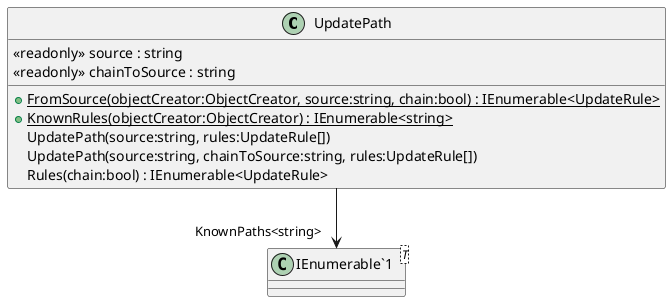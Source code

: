 @startuml
class UpdatePath {
    + {static} FromSource(objectCreator:ObjectCreator, source:string, chain:bool) : IEnumerable<UpdateRule>
    + {static} KnownRules(objectCreator:ObjectCreator) : IEnumerable<string>
    <<readonly>> source : string
    <<readonly>> chainToSource : string
    UpdatePath(source:string, rules:UpdateRule[])
    UpdatePath(source:string, chainToSource:string, rules:UpdateRule[])
    Rules(chain:bool) : IEnumerable<UpdateRule>
}
class "IEnumerable`1"<T> {
}
UpdatePath --> "KnownPaths<string>" "IEnumerable`1"
@enduml
